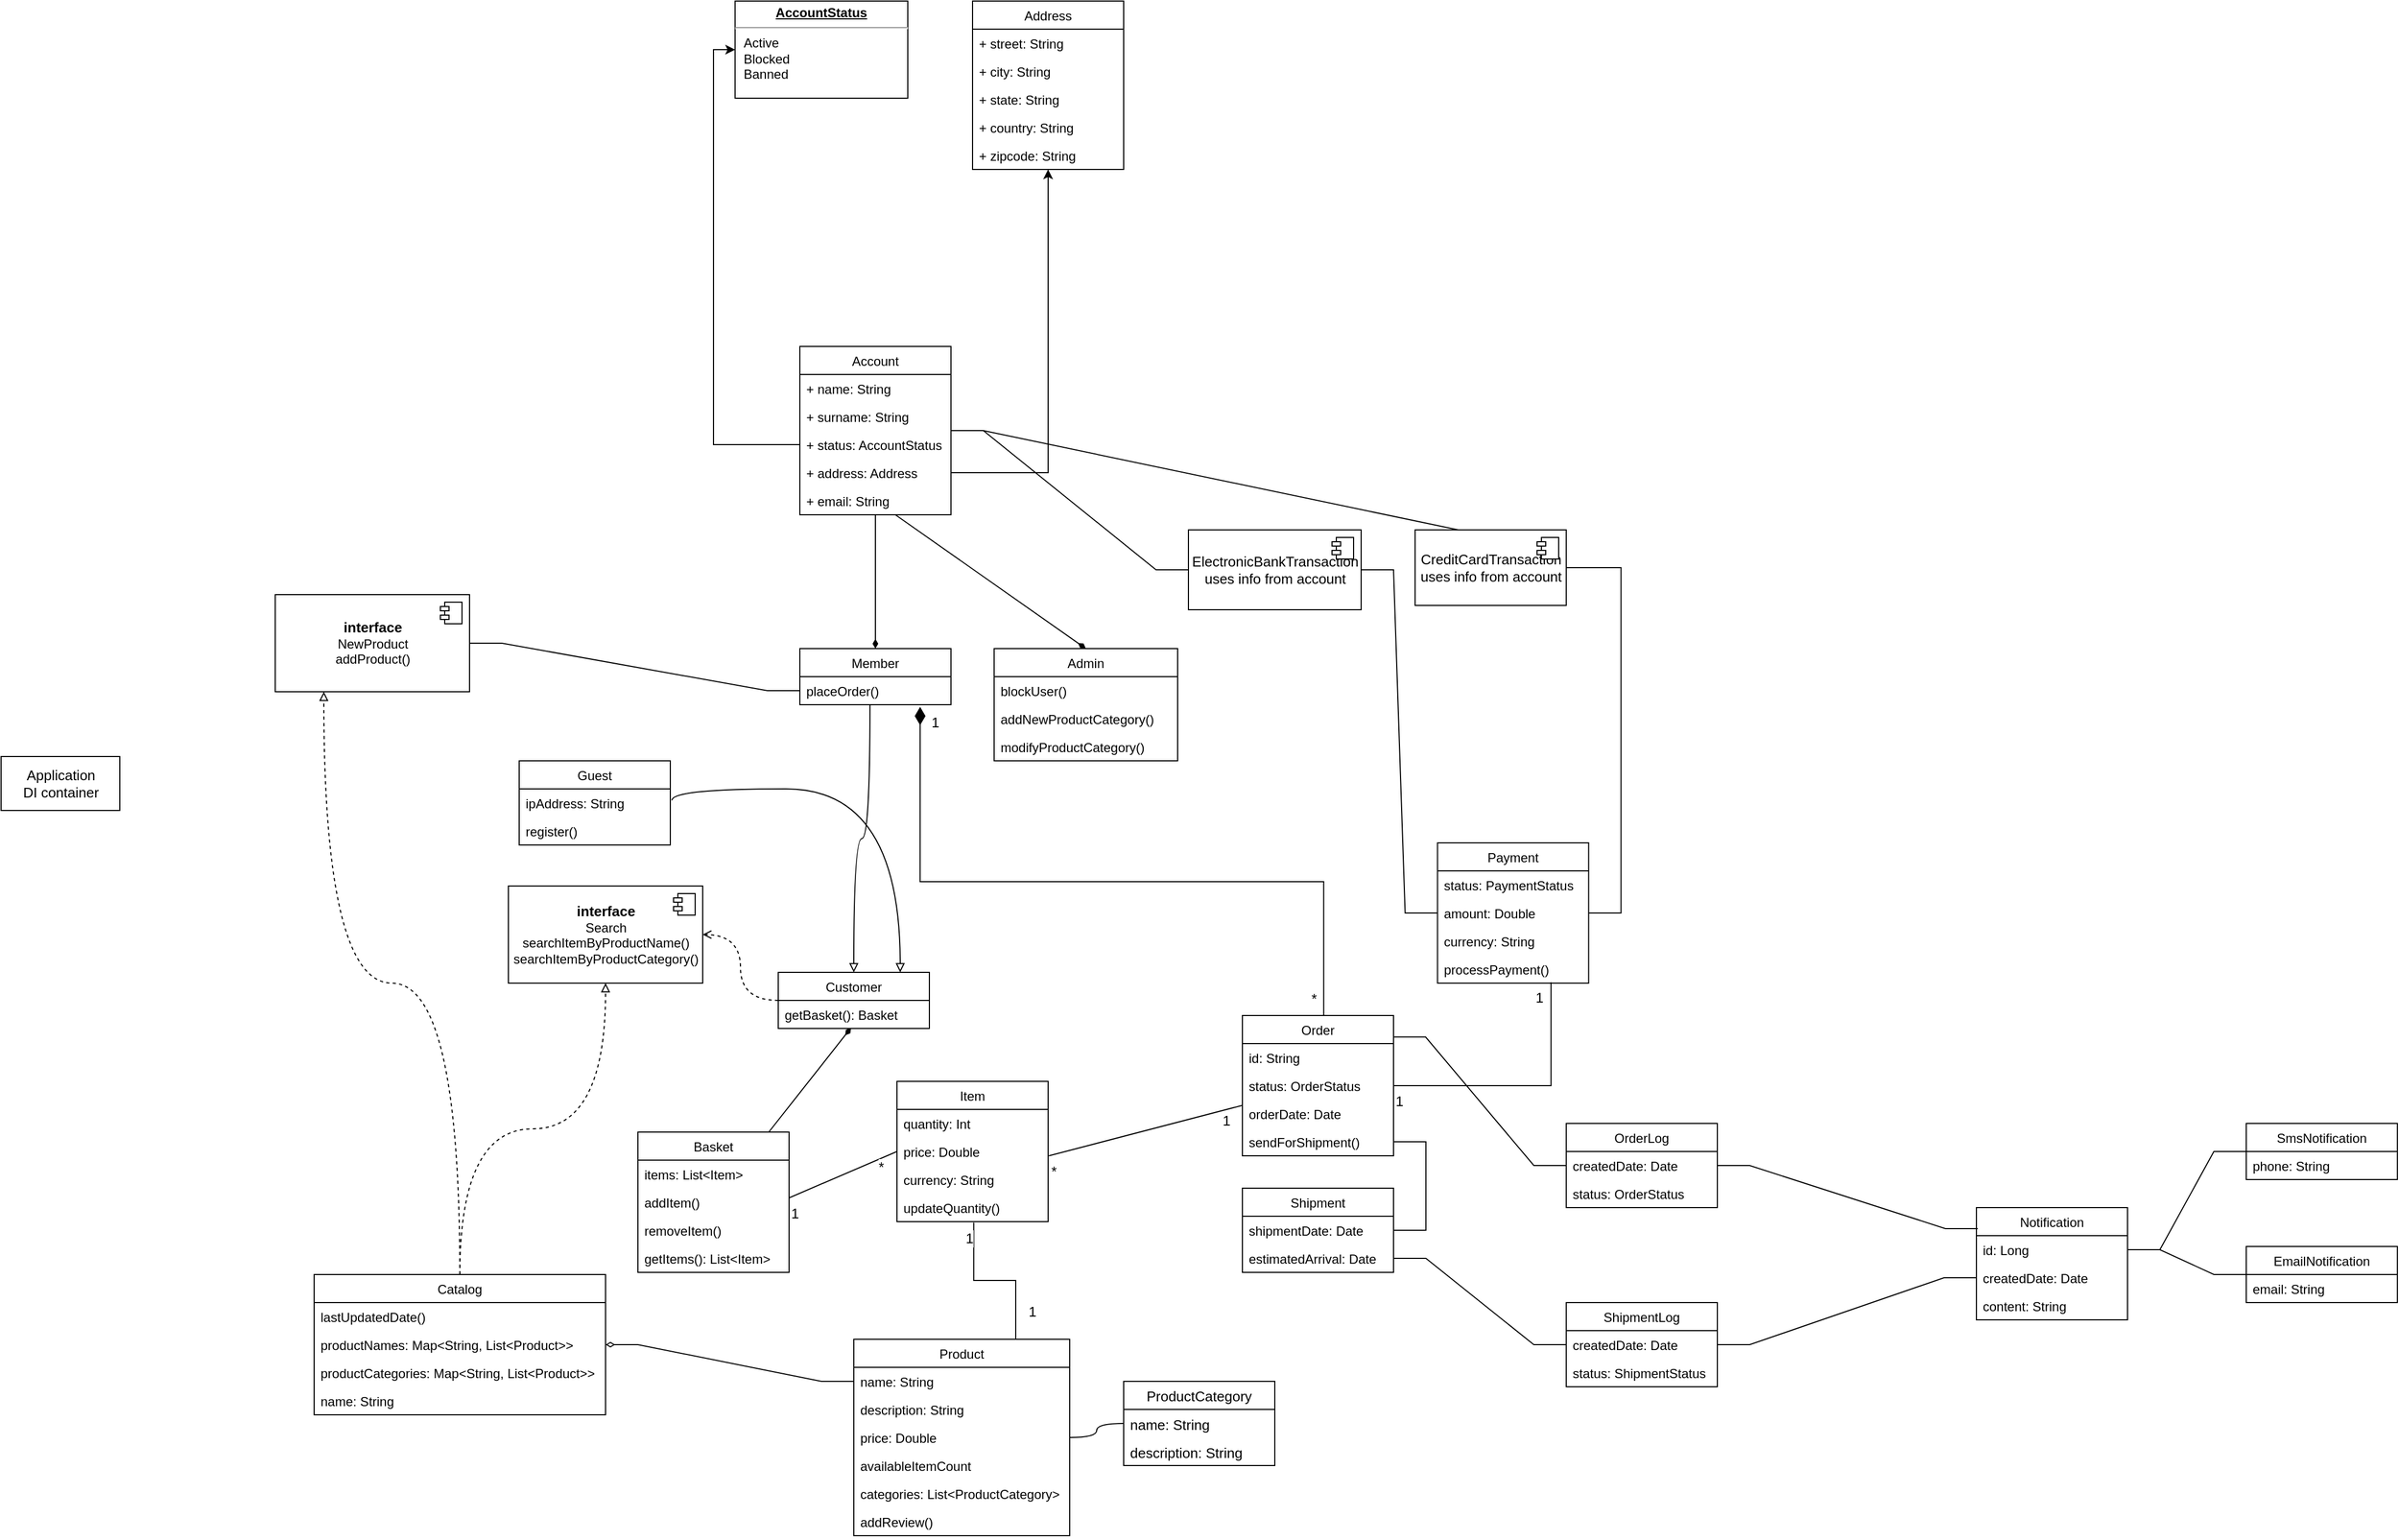 <mxfile version="15.9.1" type="github">
  <diagram id="C5RBs43oDa-KdzZeNtuy" name="Page-1">
    <mxGraphModel dx="861" dy="1891" grid="1" gridSize="10" guides="1" tooltips="1" connect="1" arrows="1" fold="1" page="1" pageScale="1" pageWidth="827" pageHeight="1169" math="0" shadow="0">
      <root>
        <mxCell id="WIyWlLk6GJQsqaUBKTNV-0" />
        <mxCell id="WIyWlLk6GJQsqaUBKTNV-1" parent="WIyWlLk6GJQsqaUBKTNV-0" />
        <mxCell id="6CTahP-xQMubhzLMzYpt-114" style="edgeStyle=entityRelationEdgeStyle;rounded=0;orthogonalLoop=1;jettySize=auto;html=1;entryX=0;entryY=0.5;entryDx=0;entryDy=0;fontSize=13;startArrow=none;startFill=0;endArrow=none;endFill=0;endSize=12;" edge="1" parent="WIyWlLk6GJQsqaUBKTNV-1" source="6CTahP-xQMubhzLMzYpt-0" target="6CTahP-xQMubhzLMzYpt-108">
          <mxGeometry relative="1" as="geometry" />
        </mxCell>
        <mxCell id="6CTahP-xQMubhzLMzYpt-115" style="edgeStyle=entityRelationEdgeStyle;rounded=0;orthogonalLoop=1;jettySize=auto;html=1;entryX=0.5;entryY=0;entryDx=0;entryDy=0;fontSize=13;startArrow=none;startFill=0;endArrow=none;endFill=0;endSize=12;" edge="1" parent="WIyWlLk6GJQsqaUBKTNV-1" source="6CTahP-xQMubhzLMzYpt-0" target="6CTahP-xQMubhzLMzYpt-110">
          <mxGeometry relative="1" as="geometry" />
        </mxCell>
        <mxCell id="6CTahP-xQMubhzLMzYpt-0" value="Account" style="swimlane;fontStyle=0;childLayout=stackLayout;horizontal=1;startSize=26;fillColor=none;horizontalStack=0;resizeParent=1;resizeParentMax=0;resizeLast=0;collapsible=1;marginBottom=0;" vertex="1" parent="WIyWlLk6GJQsqaUBKTNV-1">
          <mxGeometry x="900" y="140" width="140" height="156" as="geometry">
            <mxRectangle x="1020" y="120" width="80" height="26" as="alternateBounds" />
          </mxGeometry>
        </mxCell>
        <mxCell id="6CTahP-xQMubhzLMzYpt-1" value="+ name: String" style="text;strokeColor=none;fillColor=none;align=left;verticalAlign=top;spacingLeft=4;spacingRight=4;overflow=hidden;rotatable=0;points=[[0,0.5],[1,0.5]];portConstraint=eastwest;" vertex="1" parent="6CTahP-xQMubhzLMzYpt-0">
          <mxGeometry y="26" width="140" height="26" as="geometry" />
        </mxCell>
        <mxCell id="6CTahP-xQMubhzLMzYpt-2" value="+ surname: String" style="text;strokeColor=none;fillColor=none;align=left;verticalAlign=top;spacingLeft=4;spacingRight=4;overflow=hidden;rotatable=0;points=[[0,0.5],[1,0.5]];portConstraint=eastwest;" vertex="1" parent="6CTahP-xQMubhzLMzYpt-0">
          <mxGeometry y="52" width="140" height="26" as="geometry" />
        </mxCell>
        <mxCell id="6CTahP-xQMubhzLMzYpt-3" value="+ status: AccountStatus" style="text;strokeColor=none;fillColor=none;align=left;verticalAlign=top;spacingLeft=4;spacingRight=4;overflow=hidden;rotatable=0;points=[[0,0.5],[1,0.5]];portConstraint=eastwest;" vertex="1" parent="6CTahP-xQMubhzLMzYpt-0">
          <mxGeometry y="78" width="140" height="26" as="geometry" />
        </mxCell>
        <mxCell id="6CTahP-xQMubhzLMzYpt-15" value="+ address: Address" style="text;strokeColor=none;fillColor=none;align=left;verticalAlign=top;spacingLeft=4;spacingRight=4;overflow=hidden;rotatable=0;points=[[0,0.5],[1,0.5]];portConstraint=eastwest;" vertex="1" parent="6CTahP-xQMubhzLMzYpt-0">
          <mxGeometry y="104" width="140" height="26" as="geometry" />
        </mxCell>
        <mxCell id="6CTahP-xQMubhzLMzYpt-16" value="+ email: String" style="text;strokeColor=none;fillColor=none;align=left;verticalAlign=top;spacingLeft=4;spacingRight=4;overflow=hidden;rotatable=0;points=[[0,0.5],[1,0.5]];portConstraint=eastwest;" vertex="1" parent="6CTahP-xQMubhzLMzYpt-0">
          <mxGeometry y="130" width="140" height="26" as="geometry" />
        </mxCell>
        <mxCell id="6CTahP-xQMubhzLMzYpt-12" value="&lt;p style=&quot;margin: 0px ; margin-top: 4px ; text-align: center ; text-decoration: underline&quot;&gt;&lt;b&gt;AccountStatus&lt;/b&gt;&lt;/p&gt;&lt;hr&gt;&lt;p style=&quot;margin: 0px ; margin-left: 8px&quot;&gt;Active&lt;br&gt;Blocked&lt;br&gt;Banned&lt;/p&gt;" style="verticalAlign=top;align=left;overflow=fill;fontSize=12;fontFamily=Helvetica;html=1;" vertex="1" parent="WIyWlLk6GJQsqaUBKTNV-1">
          <mxGeometry x="840" y="-180" width="160" height="90" as="geometry" />
        </mxCell>
        <mxCell id="6CTahP-xQMubhzLMzYpt-13" style="edgeStyle=orthogonalEdgeStyle;rounded=0;orthogonalLoop=1;jettySize=auto;html=1;entryX=0;entryY=0.5;entryDx=0;entryDy=0;" edge="1" parent="WIyWlLk6GJQsqaUBKTNV-1" source="6CTahP-xQMubhzLMzYpt-3" target="6CTahP-xQMubhzLMzYpt-12">
          <mxGeometry relative="1" as="geometry" />
        </mxCell>
        <mxCell id="6CTahP-xQMubhzLMzYpt-17" value="Address" style="swimlane;fontStyle=0;childLayout=stackLayout;horizontal=1;startSize=26;fillColor=none;horizontalStack=0;resizeParent=1;resizeParentMax=0;resizeLast=0;collapsible=1;marginBottom=0;" vertex="1" parent="WIyWlLk6GJQsqaUBKTNV-1">
          <mxGeometry x="1060" y="-180" width="140" height="156" as="geometry" />
        </mxCell>
        <mxCell id="6CTahP-xQMubhzLMzYpt-18" value="+ street: String" style="text;strokeColor=none;fillColor=none;align=left;verticalAlign=top;spacingLeft=4;spacingRight=4;overflow=hidden;rotatable=0;points=[[0,0.5],[1,0.5]];portConstraint=eastwest;" vertex="1" parent="6CTahP-xQMubhzLMzYpt-17">
          <mxGeometry y="26" width="140" height="26" as="geometry" />
        </mxCell>
        <mxCell id="6CTahP-xQMubhzLMzYpt-19" value="+ city: String" style="text;strokeColor=none;fillColor=none;align=left;verticalAlign=top;spacingLeft=4;spacingRight=4;overflow=hidden;rotatable=0;points=[[0,0.5],[1,0.5]];portConstraint=eastwest;" vertex="1" parent="6CTahP-xQMubhzLMzYpt-17">
          <mxGeometry y="52" width="140" height="26" as="geometry" />
        </mxCell>
        <mxCell id="6CTahP-xQMubhzLMzYpt-20" value="+ state: String" style="text;strokeColor=none;fillColor=none;align=left;verticalAlign=top;spacingLeft=4;spacingRight=4;overflow=hidden;rotatable=0;points=[[0,0.5],[1,0.5]];portConstraint=eastwest;" vertex="1" parent="6CTahP-xQMubhzLMzYpt-17">
          <mxGeometry y="78" width="140" height="26" as="geometry" />
        </mxCell>
        <mxCell id="6CTahP-xQMubhzLMzYpt-21" value="+ country: String" style="text;strokeColor=none;fillColor=none;align=left;verticalAlign=top;spacingLeft=4;spacingRight=4;overflow=hidden;rotatable=0;points=[[0,0.5],[1,0.5]];portConstraint=eastwest;" vertex="1" parent="6CTahP-xQMubhzLMzYpt-17">
          <mxGeometry y="104" width="140" height="26" as="geometry" />
        </mxCell>
        <mxCell id="6CTahP-xQMubhzLMzYpt-22" value="+ zipcode: String" style="text;strokeColor=none;fillColor=none;align=left;verticalAlign=top;spacingLeft=4;spacingRight=4;overflow=hidden;rotatable=0;points=[[0,0.5],[1,0.5]];portConstraint=eastwest;" vertex="1" parent="6CTahP-xQMubhzLMzYpt-17">
          <mxGeometry y="130" width="140" height="26" as="geometry" />
        </mxCell>
        <mxCell id="6CTahP-xQMubhzLMzYpt-23" style="edgeStyle=orthogonalEdgeStyle;rounded=0;orthogonalLoop=1;jettySize=auto;html=1;" edge="1" parent="WIyWlLk6GJQsqaUBKTNV-1" source="6CTahP-xQMubhzLMzYpt-15" target="6CTahP-xQMubhzLMzYpt-17">
          <mxGeometry relative="1" as="geometry" />
        </mxCell>
        <mxCell id="6CTahP-xQMubhzLMzYpt-30" style="edgeStyle=orthogonalEdgeStyle;rounded=0;orthogonalLoop=1;jettySize=auto;html=1;endArrow=none;endFill=0;startArrow=diamondThin;startFill=1;" edge="1" parent="WIyWlLk6GJQsqaUBKTNV-1" source="6CTahP-xQMubhzLMzYpt-24" target="6CTahP-xQMubhzLMzYpt-0">
          <mxGeometry relative="1" as="geometry">
            <mxPoint x="1010" y="310" as="targetPoint" />
          </mxGeometry>
        </mxCell>
        <mxCell id="6CTahP-xQMubhzLMzYpt-24" value="Member" style="swimlane;fontStyle=0;childLayout=stackLayout;horizontal=1;startSize=26;fillColor=none;horizontalStack=0;resizeParent=1;resizeParentMax=0;resizeLast=0;collapsible=1;marginBottom=0;" vertex="1" parent="WIyWlLk6GJQsqaUBKTNV-1">
          <mxGeometry x="900" y="420" width="140" height="52" as="geometry" />
        </mxCell>
        <mxCell id="6CTahP-xQMubhzLMzYpt-25" value="placeOrder()" style="text;strokeColor=none;fillColor=none;align=left;verticalAlign=top;spacingLeft=4;spacingRight=4;overflow=hidden;rotatable=0;points=[[0,0.5],[1,0.5]];portConstraint=eastwest;" vertex="1" parent="6CTahP-xQMubhzLMzYpt-24">
          <mxGeometry y="26" width="140" height="26" as="geometry" />
        </mxCell>
        <mxCell id="6CTahP-xQMubhzLMzYpt-35" style="rounded=0;orthogonalLoop=1;jettySize=auto;html=1;startArrow=diamondThin;startFill=1;endArrow=none;endFill=0;exitX=0.5;exitY=0;exitDx=0;exitDy=0;" edge="1" parent="WIyWlLk6GJQsqaUBKTNV-1" source="6CTahP-xQMubhzLMzYpt-31" target="6CTahP-xQMubhzLMzYpt-16">
          <mxGeometry relative="1" as="geometry">
            <mxPoint x="970" y="310" as="targetPoint" />
          </mxGeometry>
        </mxCell>
        <mxCell id="6CTahP-xQMubhzLMzYpt-31" value="Admin" style="swimlane;fontStyle=0;childLayout=stackLayout;horizontal=1;startSize=26;fillColor=none;horizontalStack=0;resizeParent=1;resizeParentMax=0;resizeLast=0;collapsible=1;marginBottom=0;" vertex="1" parent="WIyWlLk6GJQsqaUBKTNV-1">
          <mxGeometry x="1080" y="420" width="170" height="104" as="geometry" />
        </mxCell>
        <mxCell id="6CTahP-xQMubhzLMzYpt-32" value="blockUser()" style="text;strokeColor=none;fillColor=none;align=left;verticalAlign=top;spacingLeft=4;spacingRight=4;overflow=hidden;rotatable=0;points=[[0,0.5],[1,0.5]];portConstraint=eastwest;" vertex="1" parent="6CTahP-xQMubhzLMzYpt-31">
          <mxGeometry y="26" width="170" height="26" as="geometry" />
        </mxCell>
        <mxCell id="6CTahP-xQMubhzLMzYpt-33" value="addNewProductCategory()" style="text;strokeColor=none;fillColor=none;align=left;verticalAlign=top;spacingLeft=4;spacingRight=4;overflow=hidden;rotatable=0;points=[[0,0.5],[1,0.5]];portConstraint=eastwest;" vertex="1" parent="6CTahP-xQMubhzLMzYpt-31">
          <mxGeometry y="52" width="170" height="26" as="geometry" />
        </mxCell>
        <mxCell id="6CTahP-xQMubhzLMzYpt-34" value="modifyProductCategory()" style="text;strokeColor=none;fillColor=none;align=left;verticalAlign=top;spacingLeft=4;spacingRight=4;overflow=hidden;rotatable=0;points=[[0,0.5],[1,0.5]];portConstraint=eastwest;" vertex="1" parent="6CTahP-xQMubhzLMzYpt-31">
          <mxGeometry y="78" width="170" height="26" as="geometry" />
        </mxCell>
        <mxCell id="6CTahP-xQMubhzLMzYpt-63" style="edgeStyle=orthogonalEdgeStyle;curved=1;rounded=0;orthogonalLoop=1;jettySize=auto;html=1;dashed=1;fontSize=13;startArrow=none;startFill=0;endArrow=open;endFill=0;" edge="1" parent="WIyWlLk6GJQsqaUBKTNV-1" source="6CTahP-xQMubhzLMzYpt-36" target="6CTahP-xQMubhzLMzYpt-60">
          <mxGeometry relative="1" as="geometry" />
        </mxCell>
        <mxCell id="6CTahP-xQMubhzLMzYpt-79" style="edgeStyle=orthogonalEdgeStyle;curved=1;rounded=0;orthogonalLoop=1;jettySize=auto;html=1;entryX=0.464;entryY=1;entryDx=0;entryDy=0;entryPerimeter=0;fontSize=13;startArrow=block;startFill=0;endArrow=none;endFill=0;" edge="1" parent="WIyWlLk6GJQsqaUBKTNV-1" source="6CTahP-xQMubhzLMzYpt-36" target="6CTahP-xQMubhzLMzYpt-25">
          <mxGeometry relative="1" as="geometry" />
        </mxCell>
        <mxCell id="6CTahP-xQMubhzLMzYpt-36" value="Customer" style="swimlane;fontStyle=0;childLayout=stackLayout;horizontal=1;startSize=26;fillColor=none;horizontalStack=0;resizeParent=1;resizeParentMax=0;resizeLast=0;collapsible=1;marginBottom=0;" vertex="1" parent="WIyWlLk6GJQsqaUBKTNV-1">
          <mxGeometry x="880" y="720" width="140" height="52" as="geometry" />
        </mxCell>
        <mxCell id="6CTahP-xQMubhzLMzYpt-37" value="getBasket(): Basket" style="text;strokeColor=none;fillColor=none;align=left;verticalAlign=top;spacingLeft=4;spacingRight=4;overflow=hidden;rotatable=0;points=[[0,0.5],[1,0.5]];portConstraint=eastwest;" vertex="1" parent="6CTahP-xQMubhzLMzYpt-36">
          <mxGeometry y="26" width="140" height="26" as="geometry" />
        </mxCell>
        <mxCell id="6CTahP-xQMubhzLMzYpt-68" style="edgeStyle=none;rounded=0;orthogonalLoop=1;jettySize=auto;html=1;entryX=0.482;entryY=0.974;entryDx=0;entryDy=0;entryPerimeter=0;fontSize=13;startArrow=none;startFill=0;endArrow=diamondThin;endFill=1;" edge="1" parent="WIyWlLk6GJQsqaUBKTNV-1" source="6CTahP-xQMubhzLMzYpt-38" target="6CTahP-xQMubhzLMzYpt-37">
          <mxGeometry relative="1" as="geometry" />
        </mxCell>
        <mxCell id="6CTahP-xQMubhzLMzYpt-38" value="Basket" style="swimlane;fontStyle=0;childLayout=stackLayout;horizontal=1;startSize=26;fillColor=none;horizontalStack=0;resizeParent=1;resizeParentMax=0;resizeLast=0;collapsible=1;marginBottom=0;" vertex="1" parent="WIyWlLk6GJQsqaUBKTNV-1">
          <mxGeometry x="750" y="868" width="140" height="130" as="geometry" />
        </mxCell>
        <mxCell id="6CTahP-xQMubhzLMzYpt-39" value="items: List&lt;Item&gt;" style="text;strokeColor=none;fillColor=none;align=left;verticalAlign=top;spacingLeft=4;spacingRight=4;overflow=hidden;rotatable=0;points=[[0,0.5],[1,0.5]];portConstraint=eastwest;" vertex="1" parent="6CTahP-xQMubhzLMzYpt-38">
          <mxGeometry y="26" width="140" height="26" as="geometry" />
        </mxCell>
        <mxCell id="6CTahP-xQMubhzLMzYpt-40" value="addItem()" style="text;strokeColor=none;fillColor=none;align=left;verticalAlign=top;spacingLeft=4;spacingRight=4;overflow=hidden;rotatable=0;points=[[0,0.5],[1,0.5]];portConstraint=eastwest;" vertex="1" parent="6CTahP-xQMubhzLMzYpt-38">
          <mxGeometry y="52" width="140" height="26" as="geometry" />
        </mxCell>
        <mxCell id="6CTahP-xQMubhzLMzYpt-41" value="removeItem()" style="text;strokeColor=none;fillColor=none;align=left;verticalAlign=top;spacingLeft=4;spacingRight=4;overflow=hidden;rotatable=0;points=[[0,0.5],[1,0.5]];portConstraint=eastwest;" vertex="1" parent="6CTahP-xQMubhzLMzYpt-38">
          <mxGeometry y="78" width="140" height="26" as="geometry" />
        </mxCell>
        <mxCell id="6CTahP-xQMubhzLMzYpt-42" value="getItems(): List&lt;Item&gt;" style="text;strokeColor=none;fillColor=none;align=left;verticalAlign=top;spacingLeft=4;spacingRight=4;overflow=hidden;rotatable=0;points=[[0,0.5],[1,0.5]];portConstraint=eastwest;" vertex="1" parent="6CTahP-xQMubhzLMzYpt-38">
          <mxGeometry y="104" width="140" height="26" as="geometry" />
        </mxCell>
        <mxCell id="6CTahP-xQMubhzLMzYpt-43" value="Item" style="swimlane;fontStyle=0;childLayout=stackLayout;horizontal=1;startSize=26;fillColor=none;horizontalStack=0;resizeParent=1;resizeParentMax=0;resizeLast=0;collapsible=1;marginBottom=0;" vertex="1" parent="WIyWlLk6GJQsqaUBKTNV-1">
          <mxGeometry x="990" y="821" width="140" height="130" as="geometry" />
        </mxCell>
        <mxCell id="6CTahP-xQMubhzLMzYpt-44" value="quantity: Int" style="text;strokeColor=none;fillColor=none;align=left;verticalAlign=top;spacingLeft=4;spacingRight=4;overflow=hidden;rotatable=0;points=[[0,0.5],[1,0.5]];portConstraint=eastwest;" vertex="1" parent="6CTahP-xQMubhzLMzYpt-43">
          <mxGeometry y="26" width="140" height="26" as="geometry" />
        </mxCell>
        <mxCell id="6CTahP-xQMubhzLMzYpt-45" value="price: Double" style="text;strokeColor=none;fillColor=none;align=left;verticalAlign=top;spacingLeft=4;spacingRight=4;overflow=hidden;rotatable=0;points=[[0,0.5],[1,0.5]];portConstraint=eastwest;" vertex="1" parent="6CTahP-xQMubhzLMzYpt-43">
          <mxGeometry y="52" width="140" height="26" as="geometry" />
        </mxCell>
        <mxCell id="6CTahP-xQMubhzLMzYpt-46" value="currency: String" style="text;strokeColor=none;fillColor=none;align=left;verticalAlign=top;spacingLeft=4;spacingRight=4;overflow=hidden;rotatable=0;points=[[0,0.5],[1,0.5]];portConstraint=eastwest;" vertex="1" parent="6CTahP-xQMubhzLMzYpt-43">
          <mxGeometry y="78" width="140" height="26" as="geometry" />
        </mxCell>
        <mxCell id="6CTahP-xQMubhzLMzYpt-47" value="updateQuantity()" style="text;strokeColor=none;fillColor=none;align=left;verticalAlign=top;spacingLeft=4;spacingRight=4;overflow=hidden;rotatable=0;points=[[0,0.5],[1,0.5]];portConstraint=eastwest;" vertex="1" parent="6CTahP-xQMubhzLMzYpt-43">
          <mxGeometry y="104" width="140" height="26" as="geometry" />
        </mxCell>
        <mxCell id="6CTahP-xQMubhzLMzYpt-77" style="edgeStyle=orthogonalEdgeStyle;curved=1;rounded=0;orthogonalLoop=1;jettySize=auto;html=1;entryX=0;entryY=0.5;entryDx=0;entryDy=0;fontSize=13;startArrow=none;startFill=0;endArrow=none;endFill=0;" edge="1" parent="WIyWlLk6GJQsqaUBKTNV-1" source="6CTahP-xQMubhzLMzYpt-48" target="6CTahP-xQMubhzLMzYpt-74">
          <mxGeometry relative="1" as="geometry" />
        </mxCell>
        <mxCell id="6CTahP-xQMubhzLMzYpt-48" value="Product" style="swimlane;fontStyle=0;childLayout=stackLayout;horizontal=1;startSize=26;fillColor=none;horizontalStack=0;resizeParent=1;resizeParentMax=0;resizeLast=0;collapsible=1;marginBottom=0;" vertex="1" parent="WIyWlLk6GJQsqaUBKTNV-1">
          <mxGeometry x="950" y="1060" width="200" height="182" as="geometry" />
        </mxCell>
        <mxCell id="6CTahP-xQMubhzLMzYpt-49" value="name: String" style="text;strokeColor=none;fillColor=none;align=left;verticalAlign=top;spacingLeft=4;spacingRight=4;overflow=hidden;rotatable=0;points=[[0,0.5],[1,0.5]];portConstraint=eastwest;" vertex="1" parent="6CTahP-xQMubhzLMzYpt-48">
          <mxGeometry y="26" width="200" height="26" as="geometry" />
        </mxCell>
        <mxCell id="6CTahP-xQMubhzLMzYpt-50" value="description: String" style="text;strokeColor=none;fillColor=none;align=left;verticalAlign=top;spacingLeft=4;spacingRight=4;overflow=hidden;rotatable=0;points=[[0,0.5],[1,0.5]];portConstraint=eastwest;" vertex="1" parent="6CTahP-xQMubhzLMzYpt-48">
          <mxGeometry y="52" width="200" height="26" as="geometry" />
        </mxCell>
        <mxCell id="6CTahP-xQMubhzLMzYpt-51" value="price: Double&#xa;" style="text;strokeColor=none;fillColor=none;align=left;verticalAlign=top;spacingLeft=4;spacingRight=4;overflow=hidden;rotatable=0;points=[[0,0.5],[1,0.5]];portConstraint=eastwest;" vertex="1" parent="6CTahP-xQMubhzLMzYpt-48">
          <mxGeometry y="78" width="200" height="26" as="geometry" />
        </mxCell>
        <mxCell id="6CTahP-xQMubhzLMzYpt-52" value="availableItemCount" style="text;strokeColor=none;fillColor=none;align=left;verticalAlign=top;spacingLeft=4;spacingRight=4;overflow=hidden;rotatable=0;points=[[0,0.5],[1,0.5]];portConstraint=eastwest;" vertex="1" parent="6CTahP-xQMubhzLMzYpt-48">
          <mxGeometry y="104" width="200" height="26" as="geometry" />
        </mxCell>
        <mxCell id="6CTahP-xQMubhzLMzYpt-53" value="categories: List&lt;ProductCategory&gt;" style="text;strokeColor=none;fillColor=none;align=left;verticalAlign=top;spacingLeft=4;spacingRight=4;overflow=hidden;rotatable=0;points=[[0,0.5],[1,0.5]];portConstraint=eastwest;" vertex="1" parent="6CTahP-xQMubhzLMzYpt-48">
          <mxGeometry y="130" width="200" height="26" as="geometry" />
        </mxCell>
        <mxCell id="6CTahP-xQMubhzLMzYpt-154" value="addReview()" style="text;strokeColor=none;fillColor=none;align=left;verticalAlign=top;spacingLeft=4;spacingRight=4;overflow=hidden;rotatable=0;points=[[0,0.5],[1,0.5]];portConstraint=eastwest;" vertex="1" parent="6CTahP-xQMubhzLMzYpt-48">
          <mxGeometry y="156" width="200" height="26" as="geometry" />
        </mxCell>
        <mxCell id="6CTahP-xQMubhzLMzYpt-62" style="edgeStyle=orthogonalEdgeStyle;rounded=0;orthogonalLoop=1;jettySize=auto;html=1;entryX=0.5;entryY=1;entryDx=0;entryDy=0;startArrow=none;startFill=0;endArrow=block;endFill=0;curved=1;dashed=1;" edge="1" parent="WIyWlLk6GJQsqaUBKTNV-1" source="6CTahP-xQMubhzLMzYpt-54" target="6CTahP-xQMubhzLMzYpt-60">
          <mxGeometry relative="1" as="geometry" />
        </mxCell>
        <mxCell id="6CTahP-xQMubhzLMzYpt-146" style="edgeStyle=entityRelationEdgeStyle;rounded=0;orthogonalLoop=1;jettySize=auto;html=1;entryX=0;entryY=0.5;entryDx=0;entryDy=0;fontSize=13;startArrow=diamondThin;startFill=0;endArrow=none;endFill=0;endSize=12;" edge="1" parent="WIyWlLk6GJQsqaUBKTNV-1" source="6CTahP-xQMubhzLMzYpt-54" target="6CTahP-xQMubhzLMzYpt-49">
          <mxGeometry relative="1" as="geometry" />
        </mxCell>
        <mxCell id="6CTahP-xQMubhzLMzYpt-54" value="Catalog" style="swimlane;fontStyle=0;childLayout=stackLayout;horizontal=1;startSize=26;fillColor=none;horizontalStack=0;resizeParent=1;resizeParentMax=0;resizeLast=0;collapsible=1;marginBottom=0;" vertex="1" parent="WIyWlLk6GJQsqaUBKTNV-1">
          <mxGeometry x="450" y="1000" width="270" height="130" as="geometry" />
        </mxCell>
        <mxCell id="6CTahP-xQMubhzLMzYpt-55" value="lastUpdatedDate()" style="text;strokeColor=none;fillColor=none;align=left;verticalAlign=top;spacingLeft=4;spacingRight=4;overflow=hidden;rotatable=0;points=[[0,0.5],[1,0.5]];portConstraint=eastwest;" vertex="1" parent="6CTahP-xQMubhzLMzYpt-54">
          <mxGeometry y="26" width="270" height="26" as="geometry" />
        </mxCell>
        <mxCell id="6CTahP-xQMubhzLMzYpt-56" value="productNames: Map&lt;String, List&lt;Product&gt;&gt;" style="text;strokeColor=none;fillColor=none;align=left;verticalAlign=top;spacingLeft=4;spacingRight=4;overflow=hidden;rotatable=0;points=[[0,0.5],[1,0.5]];portConstraint=eastwest;" vertex="1" parent="6CTahP-xQMubhzLMzYpt-54">
          <mxGeometry y="52" width="270" height="26" as="geometry" />
        </mxCell>
        <mxCell id="6CTahP-xQMubhzLMzYpt-57" value="productCategories: Map&lt;String, List&lt;Product&gt;&gt;" style="text;strokeColor=none;fillColor=none;align=left;verticalAlign=top;spacingLeft=4;spacingRight=4;overflow=hidden;rotatable=0;points=[[0,0.5],[1,0.5]];portConstraint=eastwest;" vertex="1" parent="6CTahP-xQMubhzLMzYpt-54">
          <mxGeometry y="78" width="270" height="26" as="geometry" />
        </mxCell>
        <mxCell id="6CTahP-xQMubhzLMzYpt-58" value="name: String" style="text;strokeColor=none;fillColor=none;align=left;verticalAlign=top;spacingLeft=4;spacingRight=4;overflow=hidden;rotatable=0;points=[[0,0.5],[1,0.5]];portConstraint=eastwest;" vertex="1" parent="6CTahP-xQMubhzLMzYpt-54">
          <mxGeometry y="104" width="270" height="26" as="geometry" />
        </mxCell>
        <mxCell id="6CTahP-xQMubhzLMzYpt-60" value="&lt;font style=&quot;font-size: 13px&quot;&gt;&lt;b&gt;interface&lt;/b&gt;&lt;/font&gt;&lt;br&gt;Search&lt;br&gt;searchItemByProductName()&lt;br&gt;searchItemByProductCategory()" style="html=1;dropTarget=0;" vertex="1" parent="WIyWlLk6GJQsqaUBKTNV-1">
          <mxGeometry x="630" y="640" width="180" height="90" as="geometry" />
        </mxCell>
        <mxCell id="6CTahP-xQMubhzLMzYpt-61" value="" style="shape=module;jettyWidth=8;jettyHeight=4;" vertex="1" parent="6CTahP-xQMubhzLMzYpt-60">
          <mxGeometry x="1" width="20" height="20" relative="1" as="geometry">
            <mxPoint x="-27" y="7" as="offset" />
          </mxGeometry>
        </mxCell>
        <mxCell id="6CTahP-xQMubhzLMzYpt-65" value="" style="endArrow=none;html=1;endSize=12;startArrow=none;startSize=14;startFill=0;rounded=0;fontSize=13;entryX=0;entryY=0.5;entryDx=0;entryDy=0;exitX=1.002;exitY=0.341;exitDx=0;exitDy=0;exitPerimeter=0;endFill=0;" edge="1" parent="WIyWlLk6GJQsqaUBKTNV-1" source="6CTahP-xQMubhzLMzYpt-40" target="6CTahP-xQMubhzLMzYpt-45">
          <mxGeometry relative="1" as="geometry">
            <mxPoint x="860" y="820" as="sourcePoint" />
            <mxPoint x="1020" y="820" as="targetPoint" />
          </mxGeometry>
        </mxCell>
        <mxCell id="6CTahP-xQMubhzLMzYpt-66" value="1" style="edgeLabel;resizable=0;html=1;align=left;verticalAlign=top;fontSize=13;" connectable="0" vertex="1" parent="6CTahP-xQMubhzLMzYpt-65">
          <mxGeometry x="-1" relative="1" as="geometry" />
        </mxCell>
        <mxCell id="6CTahP-xQMubhzLMzYpt-67" value="*" style="edgeLabel;resizable=0;html=1;align=right;verticalAlign=top;fontSize=13;" connectable="0" vertex="1" parent="6CTahP-xQMubhzLMzYpt-65">
          <mxGeometry x="1" relative="1" as="geometry">
            <mxPoint x="-11" as="offset" />
          </mxGeometry>
        </mxCell>
        <mxCell id="6CTahP-xQMubhzLMzYpt-69" value="" style="endArrow=none;html=1;endSize=12;startArrow=none;startSize=14;startFill=0;edgeStyle=orthogonalEdgeStyle;rounded=0;fontSize=13;entryX=0.508;entryY=1.036;entryDx=0;entryDy=0;entryPerimeter=0;exitX=0.75;exitY=0;exitDx=0;exitDy=0;endFill=0;" edge="1" parent="WIyWlLk6GJQsqaUBKTNV-1" source="6CTahP-xQMubhzLMzYpt-48" target="6CTahP-xQMubhzLMzYpt-47">
          <mxGeometry relative="1" as="geometry">
            <mxPoint x="1160" y="1029.25" as="sourcePoint" />
            <mxPoint x="1202.44" y="860.004" as="targetPoint" />
          </mxGeometry>
        </mxCell>
        <mxCell id="6CTahP-xQMubhzLMzYpt-70" value="1" style="edgeLabel;resizable=0;html=1;align=left;verticalAlign=top;fontSize=13;" connectable="0" vertex="1" parent="6CTahP-xQMubhzLMzYpt-69">
          <mxGeometry x="-1" relative="1" as="geometry">
            <mxPoint x="10" y="-40" as="offset" />
          </mxGeometry>
        </mxCell>
        <mxCell id="6CTahP-xQMubhzLMzYpt-71" value="1" style="edgeLabel;resizable=0;html=1;align=right;verticalAlign=top;fontSize=13;" connectable="0" vertex="1" parent="6CTahP-xQMubhzLMzYpt-69">
          <mxGeometry x="1" relative="1" as="geometry" />
        </mxCell>
        <mxCell id="6CTahP-xQMubhzLMzYpt-73" value="ProductCategory" style="swimlane;fontStyle=0;childLayout=stackLayout;horizontal=1;startSize=26;fillColor=none;horizontalStack=0;resizeParent=1;resizeParentMax=0;resizeLast=0;collapsible=1;marginBottom=0;fontSize=13;" vertex="1" parent="WIyWlLk6GJQsqaUBKTNV-1">
          <mxGeometry x="1200" y="1099" width="140" height="78" as="geometry" />
        </mxCell>
        <mxCell id="6CTahP-xQMubhzLMzYpt-74" value="name: String" style="text;strokeColor=none;fillColor=none;align=left;verticalAlign=top;spacingLeft=4;spacingRight=4;overflow=hidden;rotatable=0;points=[[0,0.5],[1,0.5]];portConstraint=eastwest;fontSize=13;" vertex="1" parent="6CTahP-xQMubhzLMzYpt-73">
          <mxGeometry y="26" width="140" height="26" as="geometry" />
        </mxCell>
        <mxCell id="6CTahP-xQMubhzLMzYpt-75" value="description: String" style="text;strokeColor=none;fillColor=none;align=left;verticalAlign=top;spacingLeft=4;spacingRight=4;overflow=hidden;rotatable=0;points=[[0,0.5],[1,0.5]];portConstraint=eastwest;fontSize=13;" vertex="1" parent="6CTahP-xQMubhzLMzYpt-73">
          <mxGeometry y="52" width="140" height="26" as="geometry" />
        </mxCell>
        <mxCell id="6CTahP-xQMubhzLMzYpt-82" style="edgeStyle=orthogonalEdgeStyle;curved=1;rounded=0;orthogonalLoop=1;jettySize=auto;html=1;fontSize=13;startArrow=none;startFill=0;endArrow=block;endFill=0;exitX=1.011;exitY=0.407;exitDx=0;exitDy=0;exitPerimeter=0;" edge="1" parent="WIyWlLk6GJQsqaUBKTNV-1" source="6CTahP-xQMubhzLMzYpt-81" target="6CTahP-xQMubhzLMzYpt-36">
          <mxGeometry relative="1" as="geometry">
            <mxPoint x="890" y="630" as="targetPoint" />
            <Array as="points">
              <mxPoint x="782" y="550" />
              <mxPoint x="993" y="550" />
            </Array>
          </mxGeometry>
        </mxCell>
        <mxCell id="6CTahP-xQMubhzLMzYpt-80" value="Guest" style="swimlane;fontStyle=0;childLayout=stackLayout;horizontal=1;startSize=26;fillColor=none;horizontalStack=0;resizeParent=1;resizeParentMax=0;resizeLast=0;collapsible=1;marginBottom=0;" vertex="1" parent="WIyWlLk6GJQsqaUBKTNV-1">
          <mxGeometry x="640" y="524" width="140" height="78" as="geometry" />
        </mxCell>
        <mxCell id="6CTahP-xQMubhzLMzYpt-81" value="ipAddress: String" style="text;strokeColor=none;fillColor=none;align=left;verticalAlign=top;spacingLeft=4;spacingRight=4;overflow=hidden;rotatable=0;points=[[0,0.5],[1,0.5]];portConstraint=eastwest;" vertex="1" parent="6CTahP-xQMubhzLMzYpt-80">
          <mxGeometry y="26" width="140" height="26" as="geometry" />
        </mxCell>
        <mxCell id="6CTahP-xQMubhzLMzYpt-153" value="register()" style="text;strokeColor=none;fillColor=none;align=left;verticalAlign=top;spacingLeft=4;spacingRight=4;overflow=hidden;rotatable=0;points=[[0,0.5],[1,0.5]];portConstraint=eastwest;" vertex="1" parent="6CTahP-xQMubhzLMzYpt-80">
          <mxGeometry y="52" width="140" height="26" as="geometry" />
        </mxCell>
        <mxCell id="6CTahP-xQMubhzLMzYpt-83" value="Order" style="swimlane;fontStyle=0;childLayout=stackLayout;horizontal=1;startSize=26;fillColor=none;horizontalStack=0;resizeParent=1;resizeParentMax=0;resizeLast=0;collapsible=1;marginBottom=0;" vertex="1" parent="WIyWlLk6GJQsqaUBKTNV-1">
          <mxGeometry x="1310" y="760" width="140" height="130" as="geometry" />
        </mxCell>
        <mxCell id="6CTahP-xQMubhzLMzYpt-84" value="id: String" style="text;strokeColor=none;fillColor=none;align=left;verticalAlign=top;spacingLeft=4;spacingRight=4;overflow=hidden;rotatable=0;points=[[0,0.5],[1,0.5]];portConstraint=eastwest;" vertex="1" parent="6CTahP-xQMubhzLMzYpt-83">
          <mxGeometry y="26" width="140" height="26" as="geometry" />
        </mxCell>
        <mxCell id="6CTahP-xQMubhzLMzYpt-85" value="status: OrderStatus" style="text;strokeColor=none;fillColor=none;align=left;verticalAlign=top;spacingLeft=4;spacingRight=4;overflow=hidden;rotatable=0;points=[[0,0.5],[1,0.5]];portConstraint=eastwest;" vertex="1" parent="6CTahP-xQMubhzLMzYpt-83">
          <mxGeometry y="52" width="140" height="26" as="geometry" />
        </mxCell>
        <mxCell id="6CTahP-xQMubhzLMzYpt-86" value="orderDate: Date" style="text;strokeColor=none;fillColor=none;align=left;verticalAlign=top;spacingLeft=4;spacingRight=4;overflow=hidden;rotatable=0;points=[[0,0.5],[1,0.5]];portConstraint=eastwest;" vertex="1" parent="6CTahP-xQMubhzLMzYpt-83">
          <mxGeometry y="78" width="140" height="26" as="geometry" />
        </mxCell>
        <mxCell id="6CTahP-xQMubhzLMzYpt-87" value="sendForShipment()" style="text;strokeColor=none;fillColor=none;align=left;verticalAlign=top;spacingLeft=4;spacingRight=4;overflow=hidden;rotatable=0;points=[[0,0.5],[1,0.5]];portConstraint=eastwest;" vertex="1" parent="6CTahP-xQMubhzLMzYpt-83">
          <mxGeometry y="104" width="140" height="26" as="geometry" />
        </mxCell>
        <mxCell id="6CTahP-xQMubhzLMzYpt-91" value="" style="endArrow=none;html=1;endSize=12;startArrow=diamondThin;startSize=14;startFill=1;edgeStyle=orthogonalEdgeStyle;rounded=0;fontSize=13;exitX=0.796;exitY=1.077;exitDx=0;exitDy=0;entryX=0.538;entryY=0.003;entryDx=0;entryDy=0;entryPerimeter=0;endFill=0;exitPerimeter=0;" edge="1" parent="WIyWlLk6GJQsqaUBKTNV-1" source="6CTahP-xQMubhzLMzYpt-25" target="6CTahP-xQMubhzLMzYpt-83">
          <mxGeometry relative="1" as="geometry">
            <mxPoint x="1180" y="670" as="sourcePoint" />
            <mxPoint x="1340" y="670" as="targetPoint" />
            <Array as="points">
              <mxPoint x="1011" y="636" />
              <mxPoint x="1385" y="636" />
            </Array>
          </mxGeometry>
        </mxCell>
        <mxCell id="6CTahP-xQMubhzLMzYpt-92" value="1" style="edgeLabel;resizable=0;html=1;align=left;verticalAlign=top;fontSize=13;" connectable="0" vertex="1" parent="6CTahP-xQMubhzLMzYpt-91">
          <mxGeometry x="-1" relative="1" as="geometry">
            <mxPoint x="9" as="offset" />
          </mxGeometry>
        </mxCell>
        <mxCell id="6CTahP-xQMubhzLMzYpt-93" value="*" style="edgeLabel;resizable=0;html=1;align=right;verticalAlign=top;fontSize=13;" connectable="0" vertex="1" parent="6CTahP-xQMubhzLMzYpt-91">
          <mxGeometry x="1" relative="1" as="geometry">
            <mxPoint x="-6" y="-31" as="offset" />
          </mxGeometry>
        </mxCell>
        <mxCell id="6CTahP-xQMubhzLMzYpt-94" value="" style="endArrow=none;html=1;endSize=12;startArrow=none;startSize=14;startFill=0;rounded=0;fontSize=13;exitX=1.005;exitY=0.653;exitDx=0;exitDy=0;exitPerimeter=0;endFill=0;" edge="1" parent="WIyWlLk6GJQsqaUBKTNV-1" source="6CTahP-xQMubhzLMzYpt-45" target="6CTahP-xQMubhzLMzYpt-83">
          <mxGeometry relative="1" as="geometry">
            <mxPoint x="1211.22" y="824.996" as="sourcePoint" />
            <mxPoint x="1280" y="800" as="targetPoint" />
          </mxGeometry>
        </mxCell>
        <mxCell id="6CTahP-xQMubhzLMzYpt-95" value="*" style="edgeLabel;resizable=0;html=1;align=left;verticalAlign=top;fontSize=13;" connectable="0" vertex="1" parent="6CTahP-xQMubhzLMzYpt-94">
          <mxGeometry x="-1" relative="1" as="geometry" />
        </mxCell>
        <mxCell id="6CTahP-xQMubhzLMzYpt-96" value="1" style="edgeLabel;resizable=0;html=1;align=right;verticalAlign=top;fontSize=13;" connectable="0" vertex="1" parent="6CTahP-xQMubhzLMzYpt-94">
          <mxGeometry x="1" relative="1" as="geometry">
            <mxPoint x="-11" as="offset" />
          </mxGeometry>
        </mxCell>
        <mxCell id="6CTahP-xQMubhzLMzYpt-99" value="Payment" style="swimlane;fontStyle=0;childLayout=stackLayout;horizontal=1;startSize=26;fillColor=none;horizontalStack=0;resizeParent=1;resizeParentMax=0;resizeLast=0;collapsible=1;marginBottom=0;" vertex="1" parent="WIyWlLk6GJQsqaUBKTNV-1">
          <mxGeometry x="1490.76" y="600" width="140" height="130" as="geometry" />
        </mxCell>
        <mxCell id="6CTahP-xQMubhzLMzYpt-100" value="status: PaymentStatus" style="text;strokeColor=none;fillColor=none;align=left;verticalAlign=top;spacingLeft=4;spacingRight=4;overflow=hidden;rotatable=0;points=[[0,0.5],[1,0.5]];portConstraint=eastwest;" vertex="1" parent="6CTahP-xQMubhzLMzYpt-99">
          <mxGeometry y="26" width="140" height="26" as="geometry" />
        </mxCell>
        <mxCell id="6CTahP-xQMubhzLMzYpt-101" value="amount: Double" style="text;strokeColor=none;fillColor=none;align=left;verticalAlign=top;spacingLeft=4;spacingRight=4;overflow=hidden;rotatable=0;points=[[0,0.5],[1,0.5]];portConstraint=eastwest;" vertex="1" parent="6CTahP-xQMubhzLMzYpt-99">
          <mxGeometry y="52" width="140" height="26" as="geometry" />
        </mxCell>
        <mxCell id="6CTahP-xQMubhzLMzYpt-102" value="currency: String" style="text;strokeColor=none;fillColor=none;align=left;verticalAlign=top;spacingLeft=4;spacingRight=4;overflow=hidden;rotatable=0;points=[[0,0.5],[1,0.5]];portConstraint=eastwest;" vertex="1" parent="6CTahP-xQMubhzLMzYpt-99">
          <mxGeometry y="78" width="140" height="26" as="geometry" />
        </mxCell>
        <mxCell id="6CTahP-xQMubhzLMzYpt-103" value="processPayment()" style="text;strokeColor=none;fillColor=none;align=left;verticalAlign=top;spacingLeft=4;spacingRight=4;overflow=hidden;rotatable=0;points=[[0,0.5],[1,0.5]];portConstraint=eastwest;" vertex="1" parent="6CTahP-xQMubhzLMzYpt-99">
          <mxGeometry y="104" width="140" height="26" as="geometry" />
        </mxCell>
        <mxCell id="6CTahP-xQMubhzLMzYpt-105" value="" style="endArrow=none;html=1;endSize=12;startArrow=none;startSize=14;startFill=0;edgeStyle=orthogonalEdgeStyle;rounded=0;fontSize=13;exitX=1;exitY=0.5;exitDx=0;exitDy=0;entryX=0.751;entryY=0.973;entryDx=0;entryDy=0;entryPerimeter=0;endFill=0;" edge="1" parent="WIyWlLk6GJQsqaUBKTNV-1" source="6CTahP-xQMubhzLMzYpt-85" target="6CTahP-xQMubhzLMzYpt-103">
          <mxGeometry relative="1" as="geometry">
            <mxPoint x="1470.76" y="820" as="sourcePoint" />
            <mxPoint x="1630.76" y="820" as="targetPoint" />
          </mxGeometry>
        </mxCell>
        <mxCell id="6CTahP-xQMubhzLMzYpt-106" value="1" style="edgeLabel;resizable=0;html=1;align=left;verticalAlign=top;fontSize=13;" connectable="0" vertex="1" parent="6CTahP-xQMubhzLMzYpt-105">
          <mxGeometry x="-1" relative="1" as="geometry" />
        </mxCell>
        <mxCell id="6CTahP-xQMubhzLMzYpt-107" value="1" style="edgeLabel;resizable=0;html=1;align=right;verticalAlign=top;fontSize=13;" connectable="0" vertex="1" parent="6CTahP-xQMubhzLMzYpt-105">
          <mxGeometry x="1" relative="1" as="geometry">
            <mxPoint x="-6" as="offset" />
          </mxGeometry>
        </mxCell>
        <mxCell id="6CTahP-xQMubhzLMzYpt-112" style="edgeStyle=entityRelationEdgeStyle;rounded=0;orthogonalLoop=1;jettySize=auto;html=1;fontSize=13;startArrow=none;startFill=0;endArrow=none;endFill=0;endSize=12;" edge="1" parent="WIyWlLk6GJQsqaUBKTNV-1" source="6CTahP-xQMubhzLMzYpt-108" target="6CTahP-xQMubhzLMzYpt-99">
          <mxGeometry relative="1" as="geometry">
            <mxPoint x="1570" y="470" as="targetPoint" />
          </mxGeometry>
        </mxCell>
        <mxCell id="6CTahP-xQMubhzLMzYpt-108" value="ElectronicBankTransaction&lt;br&gt;uses info from account" style="html=1;dropTarget=0;fontSize=13;" vertex="1" parent="WIyWlLk6GJQsqaUBKTNV-1">
          <mxGeometry x="1260" y="310" width="160" height="74" as="geometry" />
        </mxCell>
        <mxCell id="6CTahP-xQMubhzLMzYpt-109" value="" style="shape=module;jettyWidth=8;jettyHeight=4;fontSize=13;" vertex="1" parent="6CTahP-xQMubhzLMzYpt-108">
          <mxGeometry x="1" width="20" height="20" relative="1" as="geometry">
            <mxPoint x="-27" y="7" as="offset" />
          </mxGeometry>
        </mxCell>
        <mxCell id="6CTahP-xQMubhzLMzYpt-113" style="edgeStyle=entityRelationEdgeStyle;rounded=0;orthogonalLoop=1;jettySize=auto;html=1;fontSize=13;startArrow=none;startFill=0;endArrow=none;endFill=0;endSize=12;" edge="1" parent="WIyWlLk6GJQsqaUBKTNV-1" source="6CTahP-xQMubhzLMzYpt-110" target="6CTahP-xQMubhzLMzYpt-99">
          <mxGeometry relative="1" as="geometry">
            <mxPoint x="1596" y="600" as="targetPoint" />
          </mxGeometry>
        </mxCell>
        <mxCell id="6CTahP-xQMubhzLMzYpt-110" value="CreditCardTransaction&lt;br&gt;uses info from account" style="html=1;dropTarget=0;fontSize=13;" vertex="1" parent="WIyWlLk6GJQsqaUBKTNV-1">
          <mxGeometry x="1470" y="310" width="140" height="70" as="geometry" />
        </mxCell>
        <mxCell id="6CTahP-xQMubhzLMzYpt-111" value="" style="shape=module;jettyWidth=8;jettyHeight=4;fontSize=13;" vertex="1" parent="6CTahP-xQMubhzLMzYpt-110">
          <mxGeometry x="1" width="20" height="20" relative="1" as="geometry">
            <mxPoint x="-27" y="7" as="offset" />
          </mxGeometry>
        </mxCell>
        <mxCell id="6CTahP-xQMubhzLMzYpt-123" style="edgeStyle=entityRelationEdgeStyle;rounded=0;orthogonalLoop=1;jettySize=auto;html=1;fontSize=13;startArrow=none;startFill=0;endArrow=none;endFill=0;endSize=12;" edge="1" parent="WIyWlLk6GJQsqaUBKTNV-1" source="6CTahP-xQMubhzLMzYpt-116" target="6CTahP-xQMubhzLMzYpt-87">
          <mxGeometry relative="1" as="geometry" />
        </mxCell>
        <mxCell id="6CTahP-xQMubhzLMzYpt-116" value="Shipment" style="swimlane;fontStyle=0;childLayout=stackLayout;horizontal=1;startSize=26;fillColor=none;horizontalStack=0;resizeParent=1;resizeParentMax=0;resizeLast=0;collapsible=1;marginBottom=0;" vertex="1" parent="WIyWlLk6GJQsqaUBKTNV-1">
          <mxGeometry x="1310" y="920" width="140" height="78" as="geometry" />
        </mxCell>
        <mxCell id="6CTahP-xQMubhzLMzYpt-117" value="shipmentDate: Date" style="text;strokeColor=none;fillColor=none;align=left;verticalAlign=top;spacingLeft=4;spacingRight=4;overflow=hidden;rotatable=0;points=[[0,0.5],[1,0.5]];portConstraint=eastwest;" vertex="1" parent="6CTahP-xQMubhzLMzYpt-116">
          <mxGeometry y="26" width="140" height="26" as="geometry" />
        </mxCell>
        <mxCell id="6CTahP-xQMubhzLMzYpt-118" value="estimatedArrival: Date" style="text;strokeColor=none;fillColor=none;align=left;verticalAlign=top;spacingLeft=4;spacingRight=4;overflow=hidden;rotatable=0;points=[[0,0.5],[1,0.5]];portConstraint=eastwest;" vertex="1" parent="6CTahP-xQMubhzLMzYpt-116">
          <mxGeometry y="52" width="140" height="26" as="geometry" />
        </mxCell>
        <mxCell id="6CTahP-xQMubhzLMzYpt-127" style="edgeStyle=entityRelationEdgeStyle;rounded=0;orthogonalLoop=1;jettySize=auto;html=1;entryX=0.998;entryY=0.153;entryDx=0;entryDy=0;entryPerimeter=0;fontSize=13;startArrow=none;startFill=0;endArrow=none;endFill=0;endSize=12;" edge="1" parent="WIyWlLk6GJQsqaUBKTNV-1" source="6CTahP-xQMubhzLMzYpt-124" target="6CTahP-xQMubhzLMzYpt-83">
          <mxGeometry relative="1" as="geometry" />
        </mxCell>
        <mxCell id="6CTahP-xQMubhzLMzYpt-124" value="OrderLog" style="swimlane;fontStyle=0;childLayout=stackLayout;horizontal=1;startSize=26;fillColor=none;horizontalStack=0;resizeParent=1;resizeParentMax=0;resizeLast=0;collapsible=1;marginBottom=0;" vertex="1" parent="WIyWlLk6GJQsqaUBKTNV-1">
          <mxGeometry x="1610" y="860" width="140" height="78" as="geometry" />
        </mxCell>
        <mxCell id="6CTahP-xQMubhzLMzYpt-125" value="createdDate: Date" style="text;strokeColor=none;fillColor=none;align=left;verticalAlign=top;spacingLeft=4;spacingRight=4;overflow=hidden;rotatable=0;points=[[0,0.5],[1,0.5]];portConstraint=eastwest;" vertex="1" parent="6CTahP-xQMubhzLMzYpt-124">
          <mxGeometry y="26" width="140" height="26" as="geometry" />
        </mxCell>
        <mxCell id="6CTahP-xQMubhzLMzYpt-126" value="status: OrderStatus" style="text;strokeColor=none;fillColor=none;align=left;verticalAlign=top;spacingLeft=4;spacingRight=4;overflow=hidden;rotatable=0;points=[[0,0.5],[1,0.5]];portConstraint=eastwest;" vertex="1" parent="6CTahP-xQMubhzLMzYpt-124">
          <mxGeometry y="52" width="140" height="26" as="geometry" />
        </mxCell>
        <mxCell id="6CTahP-xQMubhzLMzYpt-131" style="edgeStyle=entityRelationEdgeStyle;rounded=0;orthogonalLoop=1;jettySize=auto;html=1;fontSize=13;startArrow=none;startFill=0;endArrow=none;endFill=0;endSize=12;" edge="1" parent="WIyWlLk6GJQsqaUBKTNV-1" source="6CTahP-xQMubhzLMzYpt-128" target="6CTahP-xQMubhzLMzYpt-118">
          <mxGeometry relative="1" as="geometry" />
        </mxCell>
        <mxCell id="6CTahP-xQMubhzLMzYpt-137" style="edgeStyle=entityRelationEdgeStyle;rounded=0;orthogonalLoop=1;jettySize=auto;html=1;entryX=0;entryY=0.5;entryDx=0;entryDy=0;fontSize=13;startArrow=none;startFill=0;endArrow=none;endFill=0;endSize=12;" edge="1" parent="WIyWlLk6GJQsqaUBKTNV-1" source="6CTahP-xQMubhzLMzYpt-128" target="6CTahP-xQMubhzLMzYpt-134">
          <mxGeometry relative="1" as="geometry" />
        </mxCell>
        <mxCell id="6CTahP-xQMubhzLMzYpt-128" value="ShipmentLog" style="swimlane;fontStyle=0;childLayout=stackLayout;horizontal=1;startSize=26;fillColor=none;horizontalStack=0;resizeParent=1;resizeParentMax=0;resizeLast=0;collapsible=1;marginBottom=0;" vertex="1" parent="WIyWlLk6GJQsqaUBKTNV-1">
          <mxGeometry x="1610" y="1026" width="140" height="78" as="geometry" />
        </mxCell>
        <mxCell id="6CTahP-xQMubhzLMzYpt-129" value="createdDate: Date" style="text;strokeColor=none;fillColor=none;align=left;verticalAlign=top;spacingLeft=4;spacingRight=4;overflow=hidden;rotatable=0;points=[[0,0.5],[1,0.5]];portConstraint=eastwest;" vertex="1" parent="6CTahP-xQMubhzLMzYpt-128">
          <mxGeometry y="26" width="140" height="26" as="geometry" />
        </mxCell>
        <mxCell id="6CTahP-xQMubhzLMzYpt-130" value="status: ShipmentStatus" style="text;strokeColor=none;fillColor=none;align=left;verticalAlign=top;spacingLeft=4;spacingRight=4;overflow=hidden;rotatable=0;points=[[0,0.5],[1,0.5]];portConstraint=eastwest;" vertex="1" parent="6CTahP-xQMubhzLMzYpt-128">
          <mxGeometry y="52" width="140" height="26" as="geometry" />
        </mxCell>
        <mxCell id="6CTahP-xQMubhzLMzYpt-132" value="Notification" style="swimlane;fontStyle=0;childLayout=stackLayout;horizontal=1;startSize=26;fillColor=none;horizontalStack=0;resizeParent=1;resizeParentMax=0;resizeLast=0;collapsible=1;marginBottom=0;" vertex="1" parent="WIyWlLk6GJQsqaUBKTNV-1">
          <mxGeometry x="1990" y="938" width="140" height="104" as="geometry" />
        </mxCell>
        <mxCell id="6CTahP-xQMubhzLMzYpt-133" value="id: Long" style="text;strokeColor=none;fillColor=none;align=left;verticalAlign=top;spacingLeft=4;spacingRight=4;overflow=hidden;rotatable=0;points=[[0,0.5],[1,0.5]];portConstraint=eastwest;" vertex="1" parent="6CTahP-xQMubhzLMzYpt-132">
          <mxGeometry y="26" width="140" height="26" as="geometry" />
        </mxCell>
        <mxCell id="6CTahP-xQMubhzLMzYpt-134" value="createdDate: Date" style="text;strokeColor=none;fillColor=none;align=left;verticalAlign=top;spacingLeft=4;spacingRight=4;overflow=hidden;rotatable=0;points=[[0,0.5],[1,0.5]];portConstraint=eastwest;" vertex="1" parent="6CTahP-xQMubhzLMzYpt-132">
          <mxGeometry y="52" width="140" height="26" as="geometry" />
        </mxCell>
        <mxCell id="6CTahP-xQMubhzLMzYpt-135" value="content: String" style="text;strokeColor=none;fillColor=none;align=left;verticalAlign=top;spacingLeft=4;spacingRight=4;overflow=hidden;rotatable=0;points=[[0,0.5],[1,0.5]];portConstraint=eastwest;" vertex="1" parent="6CTahP-xQMubhzLMzYpt-132">
          <mxGeometry y="78" width="140" height="26" as="geometry" />
        </mxCell>
        <mxCell id="6CTahP-xQMubhzLMzYpt-136" style="edgeStyle=entityRelationEdgeStyle;rounded=0;orthogonalLoop=1;jettySize=auto;html=1;entryX=0.009;entryY=0.187;entryDx=0;entryDy=0;entryPerimeter=0;fontSize=13;startArrow=none;startFill=0;endArrow=none;endFill=0;endSize=12;" edge="1" parent="WIyWlLk6GJQsqaUBKTNV-1" source="6CTahP-xQMubhzLMzYpt-125" target="6CTahP-xQMubhzLMzYpt-132">
          <mxGeometry relative="1" as="geometry" />
        </mxCell>
        <mxCell id="6CTahP-xQMubhzLMzYpt-138" value="SmsNotification" style="swimlane;fontStyle=0;childLayout=stackLayout;horizontal=1;startSize=26;fillColor=none;horizontalStack=0;resizeParent=1;resizeParentMax=0;resizeLast=0;collapsible=1;marginBottom=0;" vertex="1" parent="WIyWlLk6GJQsqaUBKTNV-1">
          <mxGeometry x="2240" y="860" width="140" height="52" as="geometry" />
        </mxCell>
        <mxCell id="6CTahP-xQMubhzLMzYpt-139" value="phone: String" style="text;strokeColor=none;fillColor=none;align=left;verticalAlign=top;spacingLeft=4;spacingRight=4;overflow=hidden;rotatable=0;points=[[0,0.5],[1,0.5]];portConstraint=eastwest;" vertex="1" parent="6CTahP-xQMubhzLMzYpt-138">
          <mxGeometry y="26" width="140" height="26" as="geometry" />
        </mxCell>
        <mxCell id="6CTahP-xQMubhzLMzYpt-145" style="edgeStyle=entityRelationEdgeStyle;rounded=0;orthogonalLoop=1;jettySize=auto;html=1;entryX=1;entryY=0.5;entryDx=0;entryDy=0;fontSize=13;startArrow=none;startFill=0;endArrow=none;endFill=0;endSize=12;" edge="1" parent="WIyWlLk6GJQsqaUBKTNV-1" source="6CTahP-xQMubhzLMzYpt-142" target="6CTahP-xQMubhzLMzYpt-133">
          <mxGeometry relative="1" as="geometry" />
        </mxCell>
        <mxCell id="6CTahP-xQMubhzLMzYpt-142" value="EmailNotification" style="swimlane;fontStyle=0;childLayout=stackLayout;horizontal=1;startSize=26;fillColor=none;horizontalStack=0;resizeParent=1;resizeParentMax=0;resizeLast=0;collapsible=1;marginBottom=0;" vertex="1" parent="WIyWlLk6GJQsqaUBKTNV-1">
          <mxGeometry x="2240" y="974" width="140" height="52" as="geometry" />
        </mxCell>
        <mxCell id="6CTahP-xQMubhzLMzYpt-143" value="email: String" style="text;strokeColor=none;fillColor=none;align=left;verticalAlign=top;spacingLeft=4;spacingRight=4;overflow=hidden;rotatable=0;points=[[0,0.5],[1,0.5]];portConstraint=eastwest;" vertex="1" parent="6CTahP-xQMubhzLMzYpt-142">
          <mxGeometry y="26" width="140" height="26" as="geometry" />
        </mxCell>
        <mxCell id="6CTahP-xQMubhzLMzYpt-144" style="edgeStyle=entityRelationEdgeStyle;rounded=0;orthogonalLoop=1;jettySize=auto;html=1;entryX=0;entryY=0.5;entryDx=0;entryDy=0;fontSize=13;startArrow=none;startFill=0;endArrow=none;endFill=0;endSize=12;" edge="1" parent="WIyWlLk6GJQsqaUBKTNV-1" source="6CTahP-xQMubhzLMzYpt-133" target="6CTahP-xQMubhzLMzYpt-138">
          <mxGeometry relative="1" as="geometry" />
        </mxCell>
        <mxCell id="6CTahP-xQMubhzLMzYpt-148" value="Application&lt;br&gt;DI container" style="html=1;fontSize=13;" vertex="1" parent="WIyWlLk6GJQsqaUBKTNV-1">
          <mxGeometry x="160" y="520" width="110" height="50" as="geometry" />
        </mxCell>
        <mxCell id="6CTahP-xQMubhzLMzYpt-149" value="&lt;font style=&quot;font-size: 13px&quot;&gt;&lt;b&gt;interface&lt;/b&gt;&lt;/font&gt;&lt;br&gt;NewProduct&lt;br&gt;addProduct()" style="html=1;dropTarget=0;" vertex="1" parent="WIyWlLk6GJQsqaUBKTNV-1">
          <mxGeometry x="414" y="370" width="180" height="90" as="geometry" />
        </mxCell>
        <mxCell id="6CTahP-xQMubhzLMzYpt-150" value="" style="shape=module;jettyWidth=8;jettyHeight=4;" vertex="1" parent="6CTahP-xQMubhzLMzYpt-149">
          <mxGeometry x="1" width="20" height="20" relative="1" as="geometry">
            <mxPoint x="-27" y="7" as="offset" />
          </mxGeometry>
        </mxCell>
        <mxCell id="6CTahP-xQMubhzLMzYpt-151" style="edgeStyle=orthogonalEdgeStyle;rounded=0;orthogonalLoop=1;jettySize=auto;html=1;entryX=0.25;entryY=1;entryDx=0;entryDy=0;startArrow=none;startFill=0;endArrow=block;endFill=0;curved=1;dashed=1;" edge="1" parent="WIyWlLk6GJQsqaUBKTNV-1" source="6CTahP-xQMubhzLMzYpt-54" target="6CTahP-xQMubhzLMzYpt-149">
          <mxGeometry relative="1" as="geometry">
            <mxPoint x="520" y="990" as="sourcePoint" />
            <mxPoint x="559" y="730" as="targetPoint" />
          </mxGeometry>
        </mxCell>
        <mxCell id="6CTahP-xQMubhzLMzYpt-152" style="edgeStyle=entityRelationEdgeStyle;rounded=0;orthogonalLoop=1;jettySize=auto;html=1;fontSize=13;startArrow=none;startFill=0;endArrow=none;endFill=0;endSize=12;" edge="1" parent="WIyWlLk6GJQsqaUBKTNV-1" source="6CTahP-xQMubhzLMzYpt-25" target="6CTahP-xQMubhzLMzYpt-149">
          <mxGeometry relative="1" as="geometry" />
        </mxCell>
      </root>
    </mxGraphModel>
  </diagram>
</mxfile>
